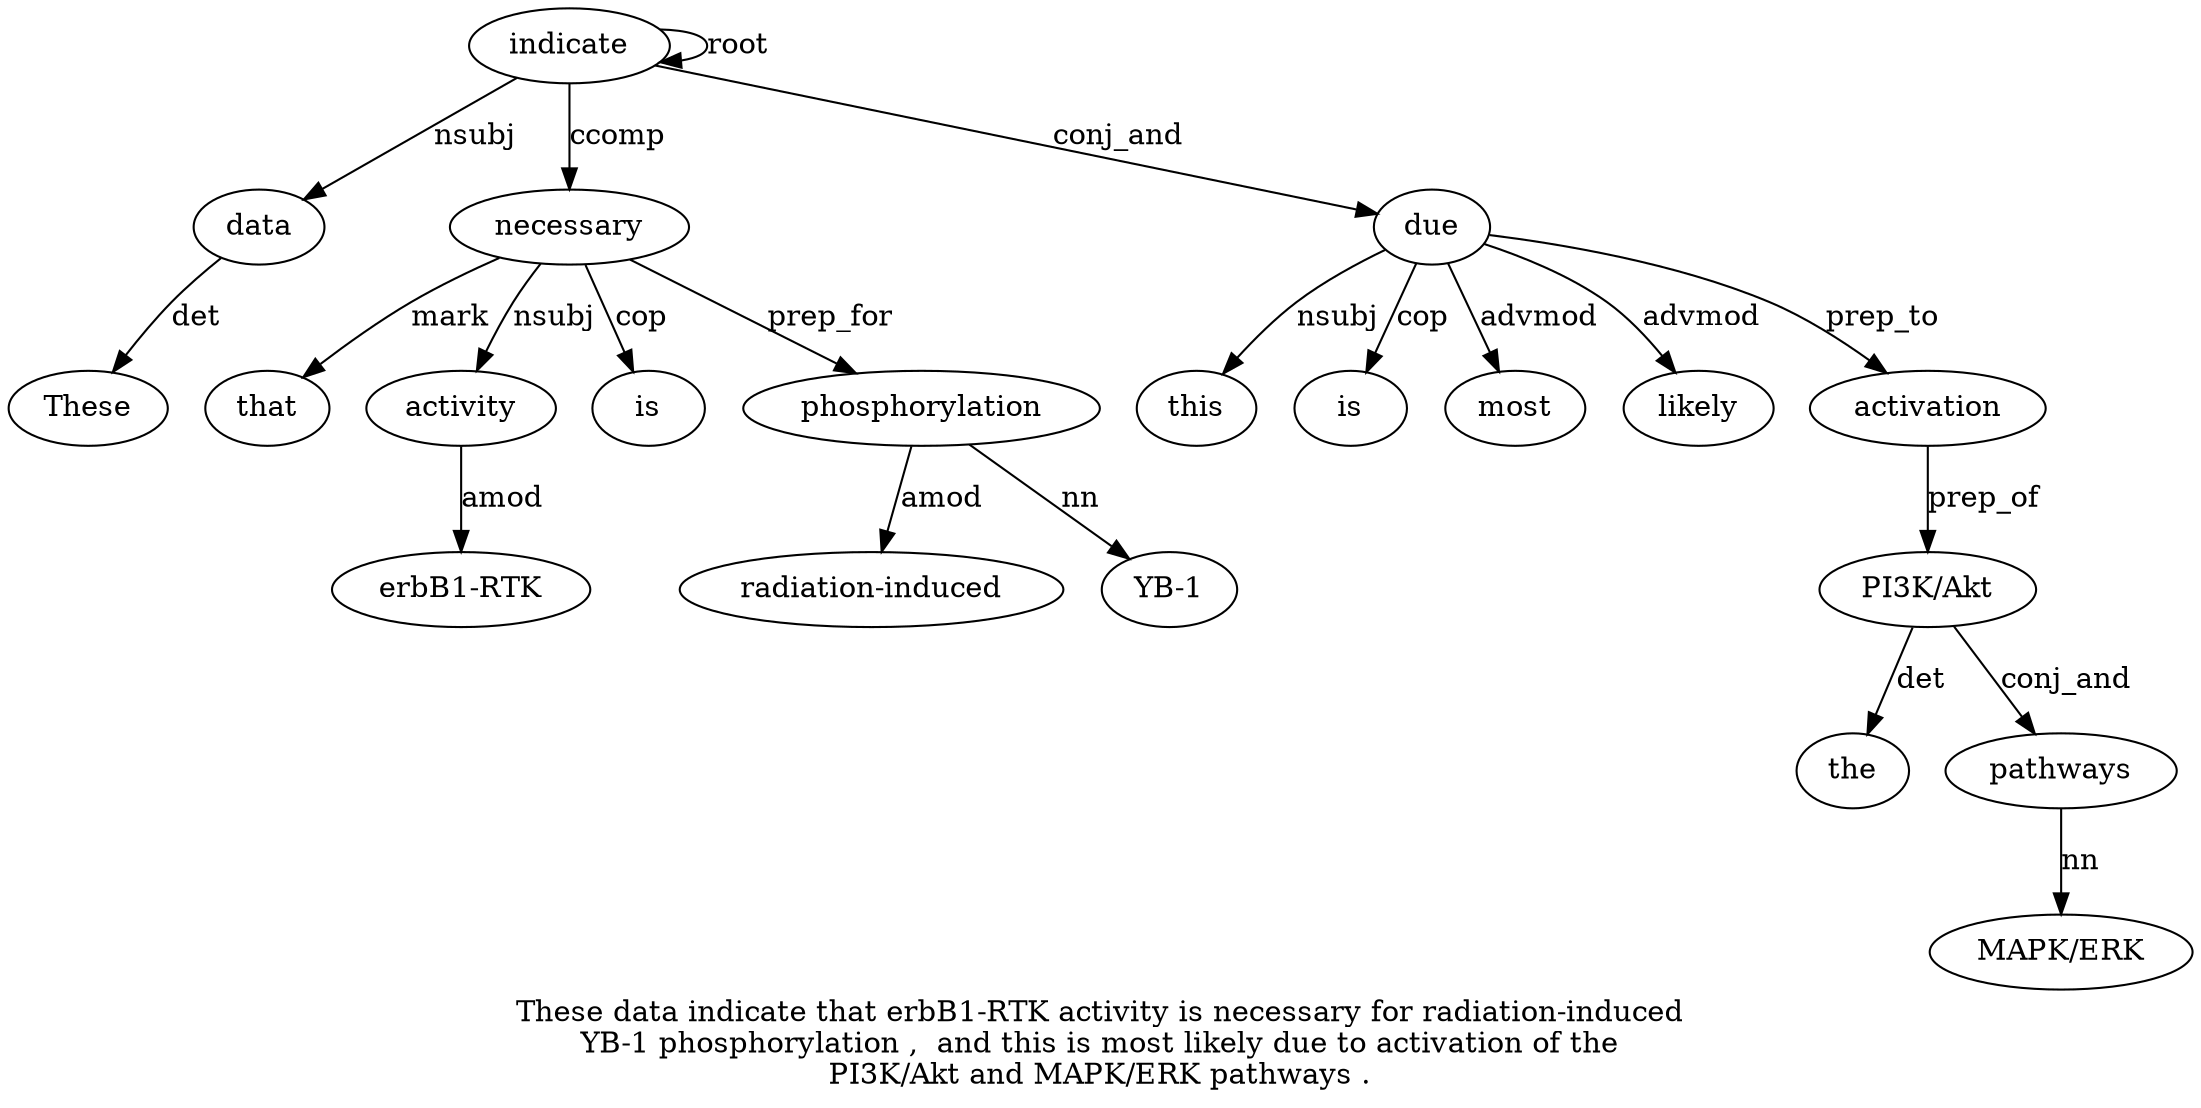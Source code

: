 digraph "These data indicate that erbB1-RTK activity is necessary for radiation-induced YB-1 phosphorylation ,  and this is most likely due to activation of the PI3K/Akt and MAPK/ERK pathways ." {
label="These data indicate that erbB1-RTK activity is necessary for radiation-induced
YB-1 phosphorylation ,  and this is most likely due to activation of the
PI3K/Akt and MAPK/ERK pathways .";
data2 [style=filled, fillcolor=white, label=data];
These1 [style=filled, fillcolor=white, label=These];
data2 -> These1  [label=det];
indicate3 [style=filled, fillcolor=white, label=indicate];
indicate3 -> data2  [label=nsubj];
indicate3 -> indicate3  [label=root];
necessary8 [style=filled, fillcolor=white, label=necessary];
that4 [style=filled, fillcolor=white, label=that];
necessary8 -> that4  [label=mark];
activity6 [style=filled, fillcolor=white, label=activity];
"erbB1-RTK5" [style=filled, fillcolor=white, label="erbB1-RTK"];
activity6 -> "erbB1-RTK5"  [label=amod];
necessary8 -> activity6  [label=nsubj];
is7 [style=filled, fillcolor=white, label=is];
necessary8 -> is7  [label=cop];
indicate3 -> necessary8  [label=ccomp];
phosphorylation12 [style=filled, fillcolor=white, label=phosphorylation];
"radiation-induced10" [style=filled, fillcolor=white, label="radiation-induced"];
phosphorylation12 -> "radiation-induced10"  [label=amod];
"YB-1" [style=filled, fillcolor=white, label="YB-1"];
phosphorylation12 -> "YB-1"  [label=nn];
necessary8 -> phosphorylation12  [label=prep_for];
due19 [style=filled, fillcolor=white, label=due];
this15 [style=filled, fillcolor=white, label=this];
due19 -> this15  [label=nsubj];
is16 [style=filled, fillcolor=white, label=is];
due19 -> is16  [label=cop];
most17 [style=filled, fillcolor=white, label=most];
due19 -> most17  [label=advmod];
likely18 [style=filled, fillcolor=white, label=likely];
due19 -> likely18  [label=advmod];
indicate3 -> due19  [label=conj_and];
activation21 [style=filled, fillcolor=white, label=activation];
due19 -> activation21  [label=prep_to];
"PI3K/Akt24" [style=filled, fillcolor=white, label="PI3K/Akt"];
the23 [style=filled, fillcolor=white, label=the];
"PI3K/Akt24" -> the23  [label=det];
activation21 -> "PI3K/Akt24"  [label=prep_of];
pathways27 [style=filled, fillcolor=white, label=pathways];
"MAPK/ERK26" [style=filled, fillcolor=white, label="MAPK/ERK"];
pathways27 -> "MAPK/ERK26"  [label=nn];
"PI3K/Akt24" -> pathways27  [label=conj_and];
}
